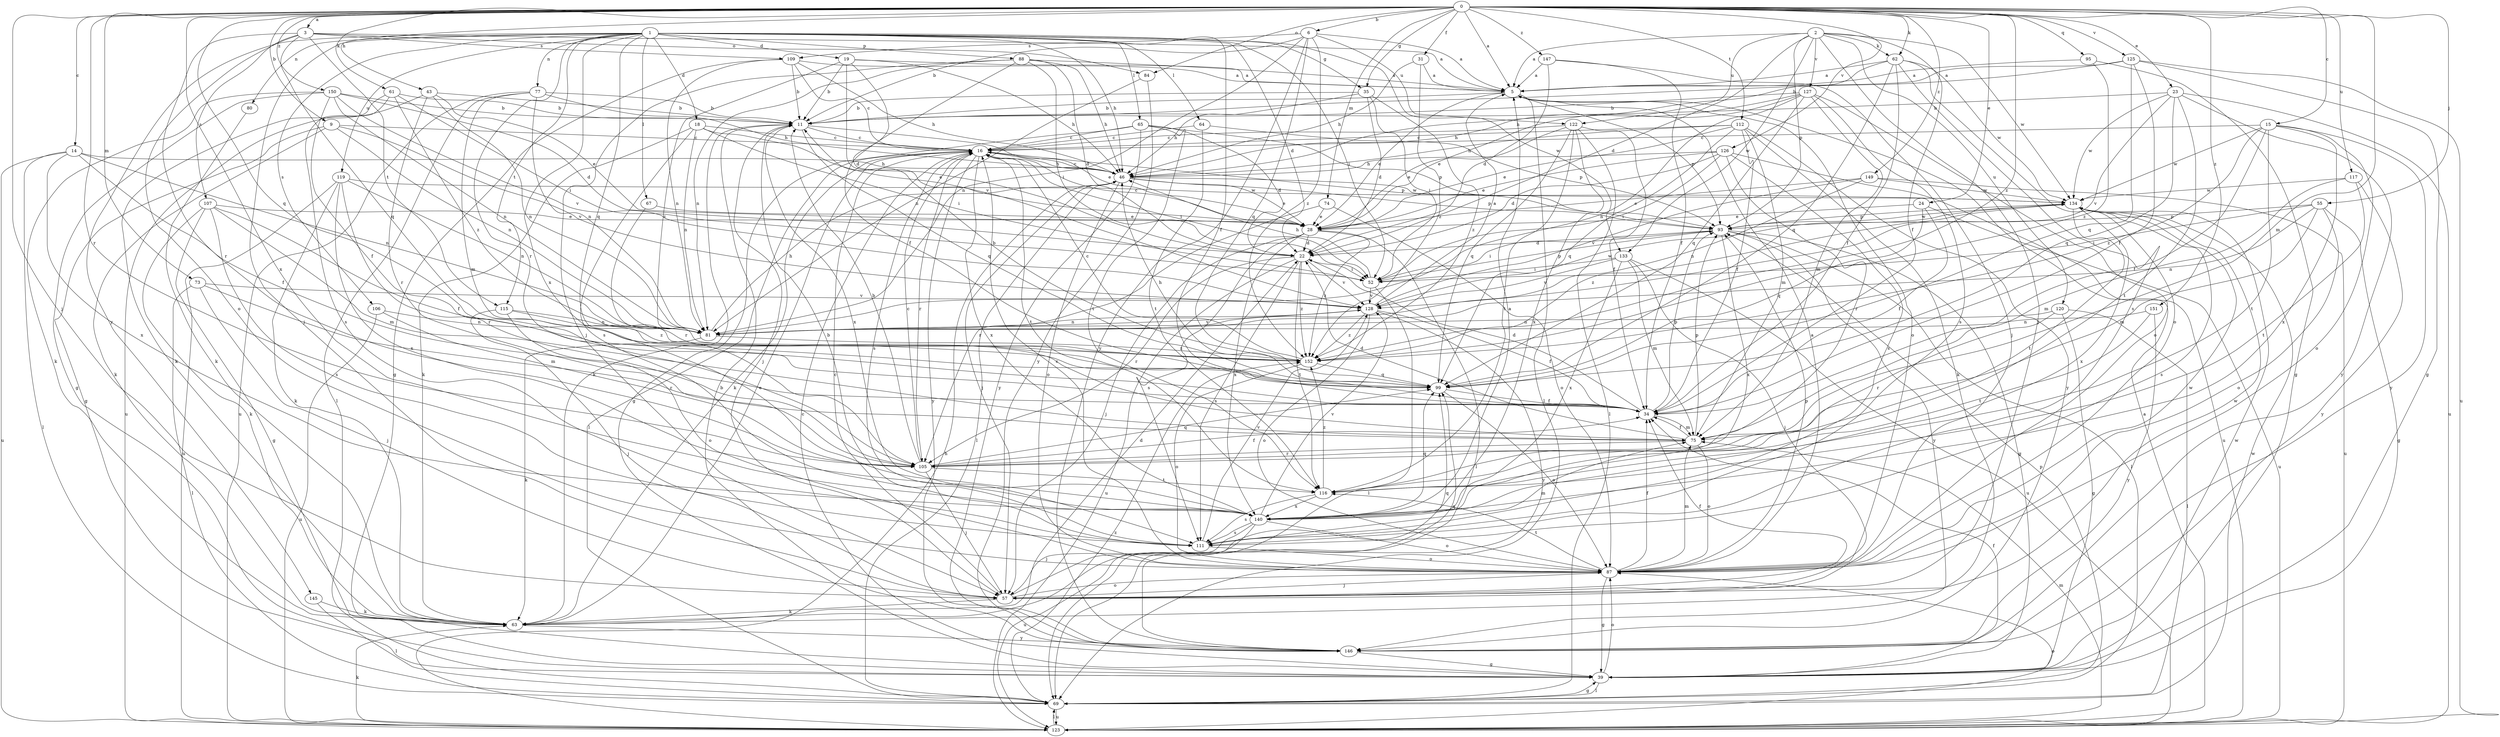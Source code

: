 strict digraph  {
0;
1;
2;
3;
5;
6;
9;
11;
14;
15;
16;
18;
19;
22;
23;
24;
28;
31;
34;
35;
39;
43;
46;
52;
55;
57;
61;
62;
63;
64;
65;
67;
69;
73;
74;
75;
77;
80;
81;
84;
87;
88;
93;
95;
99;
105;
106;
107;
109;
111;
112;
115;
116;
117;
119;
120;
122;
123;
125;
126;
127;
128;
133;
134;
140;
145;
146;
147;
149;
150;
151;
152;
0 -> 3  [label=a];
0 -> 5  [label=a];
0 -> 6  [label=b];
0 -> 9  [label=b];
0 -> 14  [label=c];
0 -> 15  [label=c];
0 -> 23  [label=e];
0 -> 24  [label=e];
0 -> 31  [label=f];
0 -> 35  [label=g];
0 -> 43  [label=h];
0 -> 55  [label=j];
0 -> 57  [label=j];
0 -> 61  [label=k];
0 -> 62  [label=k];
0 -> 73  [label=m];
0 -> 74  [label=m];
0 -> 75  [label=m];
0 -> 84  [label=o];
0 -> 95  [label=q];
0 -> 99  [label=q];
0 -> 105  [label=r];
0 -> 112  [label=t];
0 -> 117  [label=u];
0 -> 125  [label=v];
0 -> 126  [label=v];
0 -> 140  [label=x];
0 -> 147  [label=z];
0 -> 149  [label=z];
0 -> 150  [label=z];
0 -> 151  [label=z];
0 -> 152  [label=z];
1 -> 18  [label=d];
1 -> 19  [label=d];
1 -> 22  [label=d];
1 -> 34  [label=f];
1 -> 35  [label=g];
1 -> 46  [label=h];
1 -> 52  [label=i];
1 -> 57  [label=j];
1 -> 64  [label=l];
1 -> 65  [label=l];
1 -> 67  [label=l];
1 -> 77  [label=n];
1 -> 80  [label=n];
1 -> 88  [label=p];
1 -> 99  [label=q];
1 -> 105  [label=r];
1 -> 106  [label=s];
1 -> 115  [label=t];
1 -> 119  [label=u];
1 -> 133  [label=w];
1 -> 140  [label=x];
1 -> 145  [label=y];
2 -> 5  [label=a];
2 -> 22  [label=d];
2 -> 34  [label=f];
2 -> 57  [label=j];
2 -> 62  [label=k];
2 -> 93  [label=p];
2 -> 120  [label=u];
2 -> 122  [label=u];
2 -> 127  [label=v];
2 -> 133  [label=w];
2 -> 134  [label=w];
3 -> 5  [label=a];
3 -> 84  [label=o];
3 -> 87  [label=o];
3 -> 99  [label=q];
3 -> 105  [label=r];
3 -> 107  [label=s];
3 -> 109  [label=s];
3 -> 115  [label=t];
5 -> 11  [label=b];
5 -> 28  [label=e];
5 -> 69  [label=l];
5 -> 87  [label=o];
5 -> 93  [label=p];
6 -> 5  [label=a];
6 -> 11  [label=b];
6 -> 81  [label=n];
6 -> 99  [label=q];
6 -> 109  [label=s];
6 -> 122  [label=u];
6 -> 146  [label=y];
6 -> 152  [label=z];
9 -> 16  [label=c];
9 -> 39  [label=g];
9 -> 63  [label=k];
9 -> 81  [label=n];
9 -> 128  [label=v];
11 -> 16  [label=c];
11 -> 28  [label=e];
11 -> 57  [label=j];
11 -> 63  [label=k];
11 -> 99  [label=q];
11 -> 140  [label=x];
14 -> 34  [label=f];
14 -> 46  [label=h];
14 -> 69  [label=l];
14 -> 81  [label=n];
14 -> 123  [label=u];
14 -> 140  [label=x];
15 -> 16  [label=c];
15 -> 34  [label=f];
15 -> 87  [label=o];
15 -> 116  [label=t];
15 -> 134  [label=w];
15 -> 140  [label=x];
15 -> 146  [label=y];
15 -> 152  [label=z];
16 -> 46  [label=h];
16 -> 52  [label=i];
16 -> 63  [label=k];
16 -> 69  [label=l];
16 -> 93  [label=p];
16 -> 105  [label=r];
16 -> 111  [label=s];
16 -> 116  [label=t];
16 -> 140  [label=x];
16 -> 146  [label=y];
18 -> 16  [label=c];
18 -> 28  [label=e];
18 -> 52  [label=i];
18 -> 63  [label=k];
18 -> 81  [label=n];
18 -> 111  [label=s];
19 -> 5  [label=a];
19 -> 11  [label=b];
19 -> 22  [label=d];
19 -> 46  [label=h];
19 -> 128  [label=v];
19 -> 152  [label=z];
22 -> 52  [label=i];
22 -> 105  [label=r];
22 -> 111  [label=s];
22 -> 116  [label=t];
22 -> 123  [label=u];
22 -> 128  [label=v];
22 -> 152  [label=z];
23 -> 11  [label=b];
23 -> 99  [label=q];
23 -> 116  [label=t];
23 -> 123  [label=u];
23 -> 128  [label=v];
23 -> 134  [label=w];
23 -> 146  [label=y];
24 -> 28  [label=e];
24 -> 34  [label=f];
24 -> 99  [label=q];
24 -> 123  [label=u];
28 -> 16  [label=c];
28 -> 22  [label=d];
28 -> 57  [label=j];
28 -> 69  [label=l];
28 -> 111  [label=s];
28 -> 140  [label=x];
28 -> 152  [label=z];
31 -> 5  [label=a];
31 -> 46  [label=h];
31 -> 152  [label=z];
34 -> 22  [label=d];
34 -> 75  [label=m];
34 -> 93  [label=p];
35 -> 11  [label=b];
35 -> 22  [label=d];
35 -> 46  [label=h];
35 -> 52  [label=i];
35 -> 152  [label=z];
39 -> 16  [label=c];
39 -> 34  [label=f];
39 -> 69  [label=l];
39 -> 87  [label=o];
39 -> 134  [label=w];
43 -> 11  [label=b];
43 -> 28  [label=e];
43 -> 81  [label=n];
43 -> 105  [label=r];
43 -> 123  [label=u];
46 -> 16  [label=c];
46 -> 28  [label=e];
46 -> 57  [label=j];
46 -> 69  [label=l];
46 -> 87  [label=o];
46 -> 93  [label=p];
46 -> 134  [label=w];
52 -> 46  [label=h];
52 -> 69  [label=l];
52 -> 93  [label=p];
52 -> 128  [label=v];
55 -> 39  [label=g];
55 -> 52  [label=i];
55 -> 75  [label=m];
55 -> 81  [label=n];
55 -> 87  [label=o];
55 -> 93  [label=p];
57 -> 16  [label=c];
57 -> 34  [label=f];
57 -> 63  [label=k];
57 -> 87  [label=o];
57 -> 99  [label=q];
57 -> 134  [label=w];
61 -> 11  [label=b];
61 -> 52  [label=i];
61 -> 63  [label=k];
61 -> 111  [label=s];
61 -> 152  [label=z];
62 -> 5  [label=a];
62 -> 34  [label=f];
62 -> 46  [label=h];
62 -> 87  [label=o];
62 -> 99  [label=q];
62 -> 111  [label=s];
62 -> 134  [label=w];
63 -> 16  [label=c];
63 -> 22  [label=d];
63 -> 99  [label=q];
63 -> 146  [label=y];
64 -> 16  [label=c];
64 -> 93  [label=p];
64 -> 116  [label=t];
65 -> 16  [label=c];
65 -> 22  [label=d];
65 -> 39  [label=g];
65 -> 93  [label=p];
65 -> 116  [label=t];
65 -> 146  [label=y];
67 -> 28  [label=e];
67 -> 105  [label=r];
69 -> 39  [label=g];
69 -> 93  [label=p];
69 -> 123  [label=u];
69 -> 134  [label=w];
69 -> 152  [label=z];
73 -> 57  [label=j];
73 -> 69  [label=l];
73 -> 75  [label=m];
73 -> 128  [label=v];
74 -> 28  [label=e];
74 -> 87  [label=o];
74 -> 105  [label=r];
75 -> 22  [label=d];
75 -> 34  [label=f];
75 -> 87  [label=o];
75 -> 93  [label=p];
75 -> 105  [label=r];
77 -> 11  [label=b];
77 -> 46  [label=h];
77 -> 69  [label=l];
77 -> 75  [label=m];
77 -> 81  [label=n];
77 -> 123  [label=u];
80 -> 63  [label=k];
81 -> 46  [label=h];
81 -> 63  [label=k];
81 -> 128  [label=v];
81 -> 152  [label=z];
84 -> 81  [label=n];
84 -> 146  [label=y];
87 -> 5  [label=a];
87 -> 16  [label=c];
87 -> 34  [label=f];
87 -> 39  [label=g];
87 -> 57  [label=j];
87 -> 75  [label=m];
87 -> 93  [label=p];
87 -> 116  [label=t];
87 -> 134  [label=w];
88 -> 5  [label=a];
88 -> 22  [label=d];
88 -> 34  [label=f];
88 -> 46  [label=h];
88 -> 52  [label=i];
88 -> 57  [label=j];
88 -> 81  [label=n];
93 -> 22  [label=d];
93 -> 39  [label=g];
93 -> 52  [label=i];
93 -> 69  [label=l];
93 -> 134  [label=w];
93 -> 140  [label=x];
93 -> 146  [label=y];
95 -> 5  [label=a];
95 -> 39  [label=g];
95 -> 152  [label=z];
99 -> 34  [label=f];
99 -> 46  [label=h];
99 -> 87  [label=o];
105 -> 11  [label=b];
105 -> 16  [label=c];
105 -> 34  [label=f];
105 -> 57  [label=j];
105 -> 99  [label=q];
105 -> 116  [label=t];
106 -> 81  [label=n];
106 -> 105  [label=r];
106 -> 123  [label=u];
107 -> 28  [label=e];
107 -> 34  [label=f];
107 -> 39  [label=g];
107 -> 63  [label=k];
107 -> 75  [label=m];
107 -> 111  [label=s];
109 -> 5  [label=a];
109 -> 11  [label=b];
109 -> 16  [label=c];
109 -> 39  [label=g];
109 -> 46  [label=h];
109 -> 81  [label=n];
111 -> 11  [label=b];
111 -> 75  [label=m];
111 -> 87  [label=o];
111 -> 128  [label=v];
112 -> 16  [label=c];
112 -> 28  [label=e];
112 -> 34  [label=f];
112 -> 46  [label=h];
112 -> 63  [label=k];
112 -> 75  [label=m];
112 -> 99  [label=q];
112 -> 146  [label=y];
115 -> 57  [label=j];
115 -> 81  [label=n];
115 -> 87  [label=o];
115 -> 152  [label=z];
116 -> 111  [label=s];
116 -> 140  [label=x];
116 -> 152  [label=z];
117 -> 75  [label=m];
117 -> 116  [label=t];
117 -> 134  [label=w];
117 -> 146  [label=y];
119 -> 63  [label=k];
119 -> 81  [label=n];
119 -> 105  [label=r];
119 -> 123  [label=u];
119 -> 134  [label=w];
119 -> 140  [label=x];
120 -> 39  [label=g];
120 -> 69  [label=l];
120 -> 81  [label=n];
120 -> 105  [label=r];
122 -> 16  [label=c];
122 -> 28  [label=e];
122 -> 34  [label=f];
122 -> 69  [label=l];
122 -> 99  [label=q];
122 -> 116  [label=t];
122 -> 140  [label=x];
123 -> 5  [label=a];
123 -> 46  [label=h];
123 -> 63  [label=k];
123 -> 69  [label=l];
123 -> 75  [label=m];
123 -> 87  [label=o];
125 -> 5  [label=a];
125 -> 11  [label=b];
125 -> 34  [label=f];
125 -> 39  [label=g];
125 -> 99  [label=q];
125 -> 123  [label=u];
126 -> 22  [label=d];
126 -> 28  [label=e];
126 -> 46  [label=h];
126 -> 52  [label=i];
126 -> 105  [label=r];
126 -> 111  [label=s];
126 -> 123  [label=u];
127 -> 11  [label=b];
127 -> 28  [label=e];
127 -> 46  [label=h];
127 -> 75  [label=m];
127 -> 81  [label=n];
127 -> 87  [label=o];
127 -> 99  [label=q];
127 -> 111  [label=s];
128 -> 5  [label=a];
128 -> 34  [label=f];
128 -> 81  [label=n];
128 -> 87  [label=o];
128 -> 134  [label=w];
128 -> 146  [label=y];
128 -> 152  [label=z];
133 -> 52  [label=i];
133 -> 57  [label=j];
133 -> 75  [label=m];
133 -> 123  [label=u];
133 -> 128  [label=v];
133 -> 140  [label=x];
134 -> 93  [label=p];
134 -> 111  [label=s];
134 -> 116  [label=t];
134 -> 140  [label=x];
134 -> 152  [label=z];
140 -> 5  [label=a];
140 -> 57  [label=j];
140 -> 87  [label=o];
140 -> 99  [label=q];
140 -> 111  [label=s];
140 -> 123  [label=u];
140 -> 128  [label=v];
145 -> 63  [label=k];
145 -> 69  [label=l];
146 -> 11  [label=b];
146 -> 39  [label=g];
147 -> 5  [label=a];
147 -> 22  [label=d];
147 -> 34  [label=f];
147 -> 57  [label=j];
149 -> 28  [label=e];
149 -> 81  [label=n];
149 -> 123  [label=u];
149 -> 128  [label=v];
149 -> 134  [label=w];
150 -> 11  [label=b];
150 -> 22  [label=d];
150 -> 34  [label=f];
150 -> 39  [label=g];
150 -> 63  [label=k];
150 -> 81  [label=n];
150 -> 128  [label=v];
151 -> 81  [label=n];
151 -> 116  [label=t];
151 -> 146  [label=y];
152 -> 11  [label=b];
152 -> 16  [label=c];
152 -> 87  [label=o];
152 -> 99  [label=q];
}
